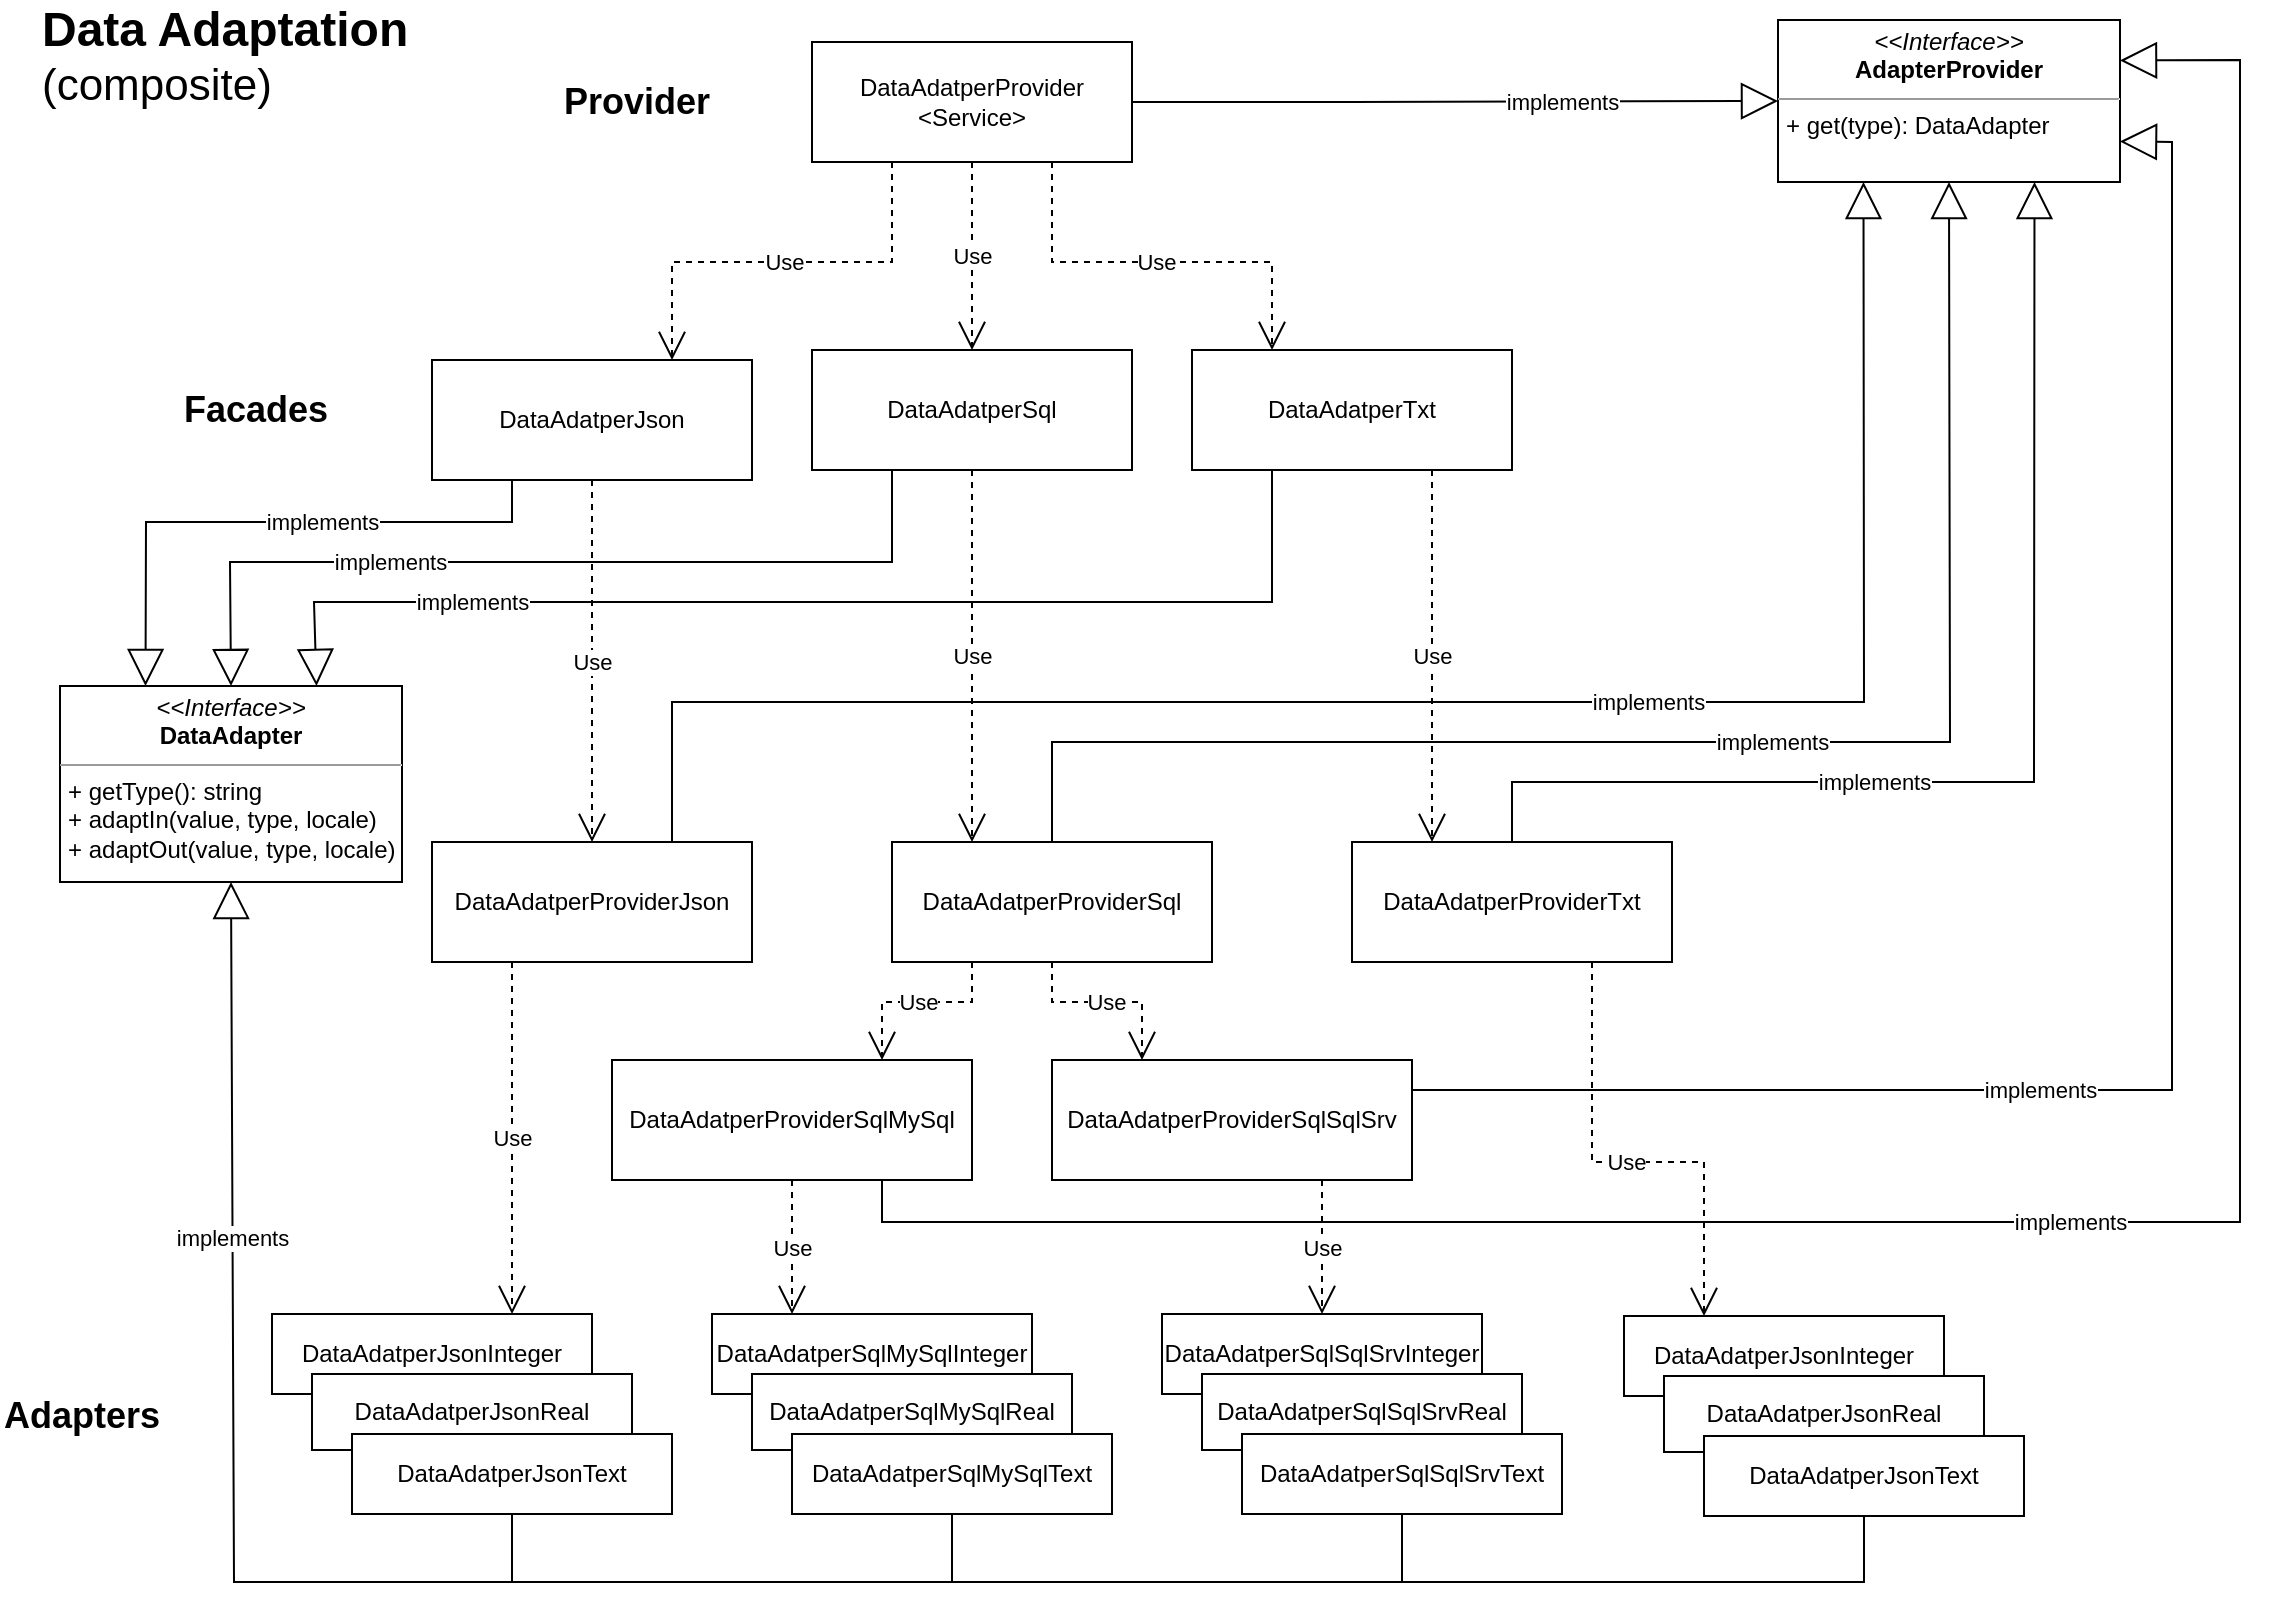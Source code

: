 <mxfile version="16.1.2" type="device"><diagram id="t4sYVoHXDsj1OSPwwUkP" name="Page-1"><mxGraphModel dx="2031" dy="1224" grid="1" gridSize="10" guides="1" tooltips="1" connect="1" arrows="1" fold="1" page="1" pageScale="1" pageWidth="1169" pageHeight="827" math="0" shadow="0"><root><mxCell id="0"/><mxCell id="1" parent="0"/><mxCell id="1OvOWcEj21YEXtbFLeSI-5" value="DataAdatperProvider&lt;br&gt;&amp;lt;Service&amp;gt;" style="rounded=0;whiteSpace=wrap;html=1;" vertex="1" parent="1"><mxGeometry x="426" y="38" width="160" height="60" as="geometry"/></mxCell><mxCell id="1OvOWcEj21YEXtbFLeSI-12" value="implements" style="endArrow=block;endSize=16;endFill=0;html=1;rounded=0;entryX=0;entryY=0.5;entryDx=0;entryDy=0;exitX=1;exitY=0.5;exitDx=0;exitDy=0;" edge="1" parent="1" source="1OvOWcEj21YEXtbFLeSI-5" target="1OvOWcEj21YEXtbFLeSI-80"><mxGeometry x="0.333" width="160" relative="1" as="geometry"><mxPoint x="536" y="268" as="sourcePoint"/><mxPoint x="906.0" y="68" as="targetPoint"/><Array as="points"><mxPoint x="696" y="68"/></Array><mxPoint as="offset"/></mxGeometry></mxCell><mxCell id="1OvOWcEj21YEXtbFLeSI-13" value="DataAdatperJson" style="rounded=0;whiteSpace=wrap;html=1;" vertex="1" parent="1"><mxGeometry x="236" y="197" width="160" height="60" as="geometry"/></mxCell><mxCell id="1OvOWcEj21YEXtbFLeSI-14" value="DataAdatperSql" style="rounded=0;whiteSpace=wrap;html=1;" vertex="1" parent="1"><mxGeometry x="426" y="192" width="160" height="60" as="geometry"/></mxCell><mxCell id="1OvOWcEj21YEXtbFLeSI-15" value="DataAdatperTxt" style="rounded=0;whiteSpace=wrap;html=1;" vertex="1" parent="1"><mxGeometry x="616" y="192" width="160" height="60" as="geometry"/></mxCell><mxCell id="1OvOWcEj21YEXtbFLeSI-16" value="implements" style="endArrow=block;endSize=16;endFill=0;html=1;rounded=0;exitX=0.25;exitY=1;exitDx=0;exitDy=0;entryX=0.25;entryY=0;entryDx=0;entryDy=0;" edge="1" parent="1" source="1OvOWcEj21YEXtbFLeSI-13" target="1OvOWcEj21YEXtbFLeSI-81"><mxGeometry x="-0.187" width="160" relative="1" as="geometry"><mxPoint x="596" y="78" as="sourcePoint"/><mxPoint x="97" y="358" as="targetPoint"/><Array as="points"><mxPoint x="276" y="278"/><mxPoint x="93" y="278"/></Array><mxPoint as="offset"/></mxGeometry></mxCell><mxCell id="1OvOWcEj21YEXtbFLeSI-17" value="implements" style="endArrow=block;endSize=16;endFill=0;html=1;rounded=0;entryX=0.5;entryY=0;entryDx=0;entryDy=0;exitX=0.25;exitY=1;exitDx=0;exitDy=0;" edge="1" parent="1" source="1OvOWcEj21YEXtbFLeSI-14" target="1OvOWcEj21YEXtbFLeSI-81"><mxGeometry x="0.356" width="160" relative="1" as="geometry"><mxPoint x="496" y="278" as="sourcePoint"/><mxPoint x="137" y="358" as="targetPoint"/><Array as="points"><mxPoint x="466" y="298"/><mxPoint x="135" y="298"/></Array><mxPoint as="offset"/></mxGeometry></mxCell><mxCell id="1OvOWcEj21YEXtbFLeSI-18" value="implements" style="endArrow=block;endSize=16;endFill=0;html=1;rounded=0;exitX=0.25;exitY=1;exitDx=0;exitDy=0;entryX=0.75;entryY=0;entryDx=0;entryDy=0;" edge="1" parent="1" source="1OvOWcEj21YEXtbFLeSI-15" target="1OvOWcEj21YEXtbFLeSI-81"><mxGeometry x="0.59" width="160" relative="1" as="geometry"><mxPoint x="296" y="198" as="sourcePoint"/><mxPoint x="177" y="358" as="targetPoint"/><Array as="points"><mxPoint x="656" y="318"/><mxPoint x="177" y="318"/></Array><mxPoint as="offset"/></mxGeometry></mxCell><mxCell id="1OvOWcEj21YEXtbFLeSI-19" value="Use" style="endArrow=open;endSize=12;dashed=1;html=1;rounded=0;exitX=0.75;exitY=1;exitDx=0;exitDy=0;entryX=0.25;entryY=0;entryDx=0;entryDy=0;" edge="1" parent="1" source="1OvOWcEj21YEXtbFLeSI-5" target="1OvOWcEj21YEXtbFLeSI-15"><mxGeometry width="160" relative="1" as="geometry"><mxPoint x="536" y="258" as="sourcePoint"/><mxPoint x="696" y="258" as="targetPoint"/><Array as="points"><mxPoint x="546" y="148"/><mxPoint x="656" y="148"/></Array></mxGeometry></mxCell><mxCell id="1OvOWcEj21YEXtbFLeSI-20" value="Use" style="endArrow=open;endSize=12;dashed=1;html=1;rounded=0;exitX=0.5;exitY=1;exitDx=0;exitDy=0;entryX=0.5;entryY=0;entryDx=0;entryDy=0;" edge="1" parent="1" source="1OvOWcEj21YEXtbFLeSI-5" target="1OvOWcEj21YEXtbFLeSI-14"><mxGeometry width="160" relative="1" as="geometry"><mxPoint x="556" y="108" as="sourcePoint"/><mxPoint x="696" y="207" as="targetPoint"/></mxGeometry></mxCell><mxCell id="1OvOWcEj21YEXtbFLeSI-21" value="Use" style="endArrow=open;endSize=12;dashed=1;html=1;rounded=0;exitX=0.25;exitY=1;exitDx=0;exitDy=0;entryX=0.75;entryY=0;entryDx=0;entryDy=0;" edge="1" parent="1" source="1OvOWcEj21YEXtbFLeSI-5" target="1OvOWcEj21YEXtbFLeSI-13"><mxGeometry width="160" relative="1" as="geometry"><mxPoint x="566" y="118" as="sourcePoint"/><mxPoint x="706" y="217" as="targetPoint"/><Array as="points"><mxPoint x="466" y="148"/><mxPoint x="356" y="148"/></Array></mxGeometry></mxCell><mxCell id="1OvOWcEj21YEXtbFLeSI-22" value="DataAdatperProviderJson" style="rounded=0;whiteSpace=wrap;html=1;" vertex="1" parent="1"><mxGeometry x="236" y="438" width="160" height="60" as="geometry"/></mxCell><mxCell id="1OvOWcEj21YEXtbFLeSI-23" value="DataAdatperProviderSql" style="rounded=0;whiteSpace=wrap;html=1;" vertex="1" parent="1"><mxGeometry x="466" y="438" width="160" height="60" as="geometry"/></mxCell><mxCell id="1OvOWcEj21YEXtbFLeSI-24" value="DataAdatperProviderTxt" style="rounded=0;whiteSpace=wrap;html=1;" vertex="1" parent="1"><mxGeometry x="696" y="438" width="160" height="60" as="geometry"/></mxCell><mxCell id="1OvOWcEj21YEXtbFLeSI-26" value="Use" style="endArrow=open;endSize=12;dashed=1;html=1;rounded=0;exitX=0.5;exitY=1;exitDx=0;exitDy=0;entryX=0.25;entryY=0;entryDx=0;entryDy=0;" edge="1" parent="1" source="1OvOWcEj21YEXtbFLeSI-14" target="1OvOWcEj21YEXtbFLeSI-23"><mxGeometry width="160" relative="1" as="geometry"><mxPoint x="586" y="318" as="sourcePoint"/><mxPoint x="586" y="412" as="targetPoint"/></mxGeometry></mxCell><mxCell id="1OvOWcEj21YEXtbFLeSI-28" value="DataAdatperProviderSqlMySql" style="rounded=0;whiteSpace=wrap;html=1;" vertex="1" parent="1"><mxGeometry x="326" y="547" width="180" height="60" as="geometry"/></mxCell><mxCell id="1OvOWcEj21YEXtbFLeSI-29" value="DataAdatperProviderSqlSqlSrv" style="rounded=0;whiteSpace=wrap;html=1;" vertex="1" parent="1"><mxGeometry x="546" y="547" width="180" height="60" as="geometry"/></mxCell><mxCell id="1OvOWcEj21YEXtbFLeSI-30" value="Use" style="endArrow=open;endSize=12;dashed=1;html=1;rounded=0;exitX=0.75;exitY=1;exitDx=0;exitDy=0;entryX=0.25;entryY=0;entryDx=0;entryDy=0;" edge="1" parent="1" source="1OvOWcEj21YEXtbFLeSI-15" target="1OvOWcEj21YEXtbFLeSI-24"><mxGeometry width="160" relative="1" as="geometry"><mxPoint x="556" y="262" as="sourcePoint"/><mxPoint x="557" y="448" as="targetPoint"/></mxGeometry></mxCell><mxCell id="1OvOWcEj21YEXtbFLeSI-31" value="Use" style="endArrow=open;endSize=12;dashed=1;html=1;rounded=0;exitX=0.5;exitY=1;exitDx=0;exitDy=0;entryX=0.5;entryY=0;entryDx=0;entryDy=0;" edge="1" parent="1" source="1OvOWcEj21YEXtbFLeSI-13" target="1OvOWcEj21YEXtbFLeSI-22"><mxGeometry width="160" relative="1" as="geometry"><mxPoint x="746" y="262" as="sourcePoint"/><mxPoint x="796" y="448" as="targetPoint"/></mxGeometry></mxCell><mxCell id="1OvOWcEj21YEXtbFLeSI-32" value="&lt;font&gt;&lt;b style=&quot;font-size: 24px&quot;&gt;Data Adaptation&lt;/b&gt;&lt;br&gt;&lt;font style=&quot;font-size: 22px&quot;&gt;(composite)&lt;/font&gt;&lt;br&gt;&lt;/font&gt;" style="text;html=1;strokeColor=none;fillColor=none;align=left;verticalAlign=middle;whiteSpace=wrap;rounded=0;" vertex="1" parent="1"><mxGeometry x="39" y="30" width="220" height="30" as="geometry"/></mxCell><mxCell id="1OvOWcEj21YEXtbFLeSI-33" value="implements" style="endArrow=block;endSize=16;endFill=0;html=1;rounded=0;entryX=0.25;entryY=1;entryDx=0;entryDy=0;exitX=0.75;exitY=0;exitDx=0;exitDy=0;" edge="1" parent="1" source="1OvOWcEj21YEXtbFLeSI-22" target="1OvOWcEj21YEXtbFLeSI-80"><mxGeometry x="0.204" width="160" relative="1" as="geometry"><mxPoint x="346" y="398" as="sourcePoint"/><mxPoint x="946.0" y="98" as="targetPoint"/><Array as="points"><mxPoint x="356" y="368"/><mxPoint x="952" y="368"/></Array><mxPoint as="offset"/></mxGeometry></mxCell><mxCell id="1OvOWcEj21YEXtbFLeSI-34" value="implements" style="endArrow=block;endSize=16;endFill=0;html=1;rounded=0;entryX=0.5;entryY=1;entryDx=0;entryDy=0;exitX=0.5;exitY=0;exitDx=0;exitDy=0;" edge="1" parent="1" source="1OvOWcEj21YEXtbFLeSI-23" target="1OvOWcEj21YEXtbFLeSI-80"><mxGeometry x="0.051" width="160" relative="1" as="geometry"><mxPoint x="366" y="448" as="sourcePoint"/><mxPoint x="986.0" y="98" as="targetPoint"/><Array as="points"><mxPoint x="546" y="388"/><mxPoint x="995" y="388"/></Array><mxPoint as="offset"/></mxGeometry></mxCell><mxCell id="1OvOWcEj21YEXtbFLeSI-35" value="implements" style="endArrow=block;endSize=16;endFill=0;html=1;rounded=0;exitX=0.5;exitY=0;exitDx=0;exitDy=0;entryX=0.75;entryY=1;entryDx=0;entryDy=0;" edge="1" parent="1" source="1OvOWcEj21YEXtbFLeSI-24" target="1OvOWcEj21YEXtbFLeSI-80"><mxGeometry x="-0.288" width="160" relative="1" as="geometry"><mxPoint x="556" y="448" as="sourcePoint"/><mxPoint x="1037" y="160" as="targetPoint"/><Array as="points"><mxPoint x="776" y="408"/><mxPoint x="1037" y="408"/></Array><mxPoint as="offset"/></mxGeometry></mxCell><mxCell id="1OvOWcEj21YEXtbFLeSI-39" value="Use" style="endArrow=open;endSize=12;dashed=1;html=1;rounded=0;exitX=0.25;exitY=1;exitDx=0;exitDy=0;entryX=0.75;entryY=0;entryDx=0;entryDy=0;" edge="1" parent="1" source="1OvOWcEj21YEXtbFLeSI-22" target="1OvOWcEj21YEXtbFLeSI-36"><mxGeometry width="160" relative="1" as="geometry"><mxPoint x="326" y="267" as="sourcePoint"/><mxPoint x="326" y="448" as="targetPoint"/></mxGeometry></mxCell><mxCell id="1OvOWcEj21YEXtbFLeSI-40" value="Use" style="endArrow=open;endSize=12;dashed=1;html=1;rounded=0;exitX=0.25;exitY=1;exitDx=0;exitDy=0;entryX=0.75;entryY=0;entryDx=0;entryDy=0;" edge="1" parent="1" source="1OvOWcEj21YEXtbFLeSI-23" target="1OvOWcEj21YEXtbFLeSI-28"><mxGeometry width="160" relative="1" as="geometry"><mxPoint x="516" y="262" as="sourcePoint"/><mxPoint x="516" y="448" as="targetPoint"/><Array as="points"><mxPoint x="506" y="518"/><mxPoint x="461" y="518"/></Array></mxGeometry></mxCell><mxCell id="1OvOWcEj21YEXtbFLeSI-41" value="Use" style="endArrow=open;endSize=12;dashed=1;html=1;rounded=0;exitX=0.5;exitY=1;exitDx=0;exitDy=0;entryX=0.25;entryY=0;entryDx=0;entryDy=0;" edge="1" parent="1" source="1OvOWcEj21YEXtbFLeSI-23" target="1OvOWcEj21YEXtbFLeSI-29"><mxGeometry width="160" relative="1" as="geometry"><mxPoint x="516" y="508" as="sourcePoint"/><mxPoint x="466" y="557" as="targetPoint"/><Array as="points"><mxPoint x="546" y="518"/><mxPoint x="591" y="518"/></Array></mxGeometry></mxCell><mxCell id="1OvOWcEj21YEXtbFLeSI-44" value="implements" style="endArrow=block;endSize=16;endFill=0;html=1;rounded=0;entryX=1;entryY=0.75;entryDx=0;entryDy=0;exitX=1;exitY=0.25;exitDx=0;exitDy=0;" edge="1" parent="1" source="1OvOWcEj21YEXtbFLeSI-29" target="1OvOWcEj21YEXtbFLeSI-80"><mxGeometry x="-0.288" width="160" relative="1" as="geometry"><mxPoint x="786" y="448" as="sourcePoint"/><mxPoint x="1066.0" y="83" as="targetPoint"/><Array as="points"><mxPoint x="1106" y="562"/><mxPoint x="1106" y="88"/></Array><mxPoint as="offset"/></mxGeometry></mxCell><mxCell id="1OvOWcEj21YEXtbFLeSI-55" value="" style="group" vertex="1" connectable="0" parent="1"><mxGeometry x="832" y="675" width="200" height="100" as="geometry"/></mxCell><mxCell id="1OvOWcEj21YEXtbFLeSI-52" value="DataAdatperJsonInteger" style="rounded=0;whiteSpace=wrap;html=1;" vertex="1" parent="1OvOWcEj21YEXtbFLeSI-55"><mxGeometry width="160" height="40" as="geometry"/></mxCell><mxCell id="1OvOWcEj21YEXtbFLeSI-53" value="DataAdatperJsonReal" style="rounded=0;whiteSpace=wrap;html=1;" vertex="1" parent="1OvOWcEj21YEXtbFLeSI-55"><mxGeometry x="20" y="30" width="160" height="38" as="geometry"/></mxCell><mxCell id="1OvOWcEj21YEXtbFLeSI-54" value="DataAdatperJsonText" style="rounded=0;whiteSpace=wrap;html=1;" vertex="1" parent="1OvOWcEj21YEXtbFLeSI-55"><mxGeometry x="40" y="60" width="160" height="40" as="geometry"/></mxCell><mxCell id="1OvOWcEj21YEXtbFLeSI-56" value="" style="group" vertex="1" connectable="0" parent="1"><mxGeometry x="156" y="674" width="200" height="100" as="geometry"/></mxCell><mxCell id="1OvOWcEj21YEXtbFLeSI-36" value="DataAdatperJsonInteger" style="rounded=0;whiteSpace=wrap;html=1;" vertex="1" parent="1OvOWcEj21YEXtbFLeSI-56"><mxGeometry width="160" height="40" as="geometry"/></mxCell><mxCell id="1OvOWcEj21YEXtbFLeSI-37" value="DataAdatperJsonReal" style="rounded=0;whiteSpace=wrap;html=1;" vertex="1" parent="1OvOWcEj21YEXtbFLeSI-56"><mxGeometry x="20" y="30" width="160" height="38" as="geometry"/></mxCell><mxCell id="1OvOWcEj21YEXtbFLeSI-38" value="DataAdatperJsonText" style="rounded=0;whiteSpace=wrap;html=1;" vertex="1" parent="1OvOWcEj21YEXtbFLeSI-56"><mxGeometry x="40" y="60" width="160" height="40" as="geometry"/></mxCell><mxCell id="1OvOWcEj21YEXtbFLeSI-57" value="" style="group" vertex="1" connectable="0" parent="1"><mxGeometry x="376" y="674" width="200" height="100" as="geometry"/></mxCell><mxCell id="1OvOWcEj21YEXtbFLeSI-46" value="DataAdatperSqlMySqlInteger" style="rounded=0;whiteSpace=wrap;html=1;" vertex="1" parent="1OvOWcEj21YEXtbFLeSI-57"><mxGeometry width="160" height="40" as="geometry"/></mxCell><mxCell id="1OvOWcEj21YEXtbFLeSI-47" value="DataAdatperSqlMySqlReal" style="rounded=0;whiteSpace=wrap;html=1;" vertex="1" parent="1OvOWcEj21YEXtbFLeSI-57"><mxGeometry x="20" y="30" width="160" height="38" as="geometry"/></mxCell><mxCell id="1OvOWcEj21YEXtbFLeSI-48" value="DataAdatperSqlMySqlText" style="rounded=0;whiteSpace=wrap;html=1;" vertex="1" parent="1OvOWcEj21YEXtbFLeSI-57"><mxGeometry x="40" y="60" width="160" height="40" as="geometry"/></mxCell><mxCell id="1OvOWcEj21YEXtbFLeSI-58" value="" style="group" vertex="1" connectable="0" parent="1"><mxGeometry x="601" y="674" width="200" height="100" as="geometry"/></mxCell><mxCell id="1OvOWcEj21YEXtbFLeSI-49" value="DataAdatperSqlSqlSrvInteger" style="rounded=0;whiteSpace=wrap;html=1;" vertex="1" parent="1OvOWcEj21YEXtbFLeSI-58"><mxGeometry width="160" height="40" as="geometry"/></mxCell><mxCell id="1OvOWcEj21YEXtbFLeSI-50" value="DataAdatperSqlSqlSrvReal" style="rounded=0;whiteSpace=wrap;html=1;" vertex="1" parent="1OvOWcEj21YEXtbFLeSI-58"><mxGeometry x="20" y="30" width="160" height="38" as="geometry"/></mxCell><mxCell id="1OvOWcEj21YEXtbFLeSI-51" value="DataAdatperSqlSqlSrvText" style="rounded=0;whiteSpace=wrap;html=1;" vertex="1" parent="1OvOWcEj21YEXtbFLeSI-58"><mxGeometry x="40" y="60" width="160" height="40" as="geometry"/></mxCell><mxCell id="1OvOWcEj21YEXtbFLeSI-59" value="implements" style="endArrow=block;endSize=16;endFill=0;html=1;rounded=0;entryX=1;entryY=0.25;entryDx=0;entryDy=0;exitX=0.75;exitY=1;exitDx=0;exitDy=0;" edge="1" parent="1" source="1OvOWcEj21YEXtbFLeSI-28" target="1OvOWcEj21YEXtbFLeSI-80"><mxGeometry x="-0.083" width="160" relative="1" as="geometry"><mxPoint x="736" y="572" as="sourcePoint"/><mxPoint x="1066.0" y="53" as="targetPoint"/><Array as="points"><mxPoint x="461" y="628"/><mxPoint x="1140" y="628"/><mxPoint x="1140" y="47"/></Array><mxPoint as="offset"/></mxGeometry></mxCell><mxCell id="1OvOWcEj21YEXtbFLeSI-60" value="Use" style="endArrow=open;endSize=12;dashed=1;html=1;rounded=0;exitX=0.75;exitY=1;exitDx=0;exitDy=0;entryX=0.25;entryY=0;entryDx=0;entryDy=0;" edge="1" parent="1" source="1OvOWcEj21YEXtbFLeSI-24" target="1OvOWcEj21YEXtbFLeSI-52"><mxGeometry width="160" relative="1" as="geometry"><mxPoint x="286" y="508" as="sourcePoint"/><mxPoint x="286" y="668" as="targetPoint"/><Array as="points"><mxPoint x="816" y="598"/><mxPoint x="872" y="598"/></Array></mxGeometry></mxCell><mxCell id="1OvOWcEj21YEXtbFLeSI-61" value="Use" style="endArrow=open;endSize=12;dashed=1;html=1;rounded=0;exitX=0.5;exitY=1;exitDx=0;exitDy=0;entryX=0.25;entryY=0;entryDx=0;entryDy=0;" edge="1" parent="1" source="1OvOWcEj21YEXtbFLeSI-28" target="1OvOWcEj21YEXtbFLeSI-46"><mxGeometry width="160" relative="1" as="geometry"><mxPoint x="286" y="508" as="sourcePoint"/><mxPoint x="286" y="668" as="targetPoint"/></mxGeometry></mxCell><mxCell id="1OvOWcEj21YEXtbFLeSI-62" value="Use" style="endArrow=open;endSize=12;dashed=1;html=1;rounded=0;exitX=0.75;exitY=1;exitDx=0;exitDy=0;entryX=0.5;entryY=0;entryDx=0;entryDy=0;" edge="1" parent="1" source="1OvOWcEj21YEXtbFLeSI-29" target="1OvOWcEj21YEXtbFLeSI-49"><mxGeometry width="160" relative="1" as="geometry"><mxPoint x="426" y="617" as="sourcePoint"/><mxPoint x="656" y="668" as="targetPoint"/></mxGeometry></mxCell><mxCell id="1OvOWcEj21YEXtbFLeSI-63" value="implements" style="endArrow=block;endSize=16;endFill=0;html=1;rounded=0;exitX=0.5;exitY=1;exitDx=0;exitDy=0;entryX=0.5;entryY=1;entryDx=0;entryDy=0;" edge="1" parent="1" source="1OvOWcEj21YEXtbFLeSI-54" target="1OvOWcEj21YEXtbFLeSI-81"><mxGeometry x="0.703" width="160" relative="1" as="geometry"><mxPoint x="286" y="267" as="sourcePoint"/><mxPoint x="137" y="418" as="targetPoint"/><Array as="points"><mxPoint x="952" y="808"/><mxPoint x="137" y="808"/></Array><mxPoint as="offset"/></mxGeometry></mxCell><mxCell id="1OvOWcEj21YEXtbFLeSI-64" value="" style="endArrow=none;html=1;rounded=0;fontSize=24;exitX=0.5;exitY=1;exitDx=0;exitDy=0;" edge="1" parent="1" source="1OvOWcEj21YEXtbFLeSI-38"><mxGeometry width="50" height="50" relative="1" as="geometry"><mxPoint x="537" y="508" as="sourcePoint"/><mxPoint x="276" y="808" as="targetPoint"/></mxGeometry></mxCell><mxCell id="1OvOWcEj21YEXtbFLeSI-65" value="" style="endArrow=none;html=1;rounded=0;fontSize=24;exitX=0.5;exitY=1;exitDx=0;exitDy=0;" edge="1" parent="1" source="1OvOWcEj21YEXtbFLeSI-48"><mxGeometry width="50" height="50" relative="1" as="geometry"><mxPoint x="286" y="784" as="sourcePoint"/><mxPoint x="496" y="808" as="targetPoint"/></mxGeometry></mxCell><mxCell id="1OvOWcEj21YEXtbFLeSI-66" value="" style="endArrow=none;html=1;rounded=0;fontSize=24;exitX=0.5;exitY=1;exitDx=0;exitDy=0;" edge="1" parent="1" source="1OvOWcEj21YEXtbFLeSI-51"><mxGeometry width="50" height="50" relative="1" as="geometry"><mxPoint x="296" y="794" as="sourcePoint"/><mxPoint x="721" y="808" as="targetPoint"/></mxGeometry></mxCell><mxCell id="1OvOWcEj21YEXtbFLeSI-67" value="&lt;b&gt;&lt;font style=&quot;font-size: 18px&quot;&gt;Facades&lt;/font&gt;&lt;/b&gt;" style="text;html=1;strokeColor=none;fillColor=none;align=left;verticalAlign=middle;whiteSpace=wrap;rounded=0;" vertex="1" parent="1"><mxGeometry x="110" y="207" width="104" height="30" as="geometry"/></mxCell><mxCell id="1OvOWcEj21YEXtbFLeSI-68" value="&lt;b&gt;&lt;font style=&quot;font-size: 18px&quot;&gt;Provider&lt;/font&gt;&lt;/b&gt;" style="text;html=1;strokeColor=none;fillColor=none;align=left;verticalAlign=middle;whiteSpace=wrap;rounded=0;" vertex="1" parent="1"><mxGeometry x="300" y="53" width="110" height="30" as="geometry"/></mxCell><mxCell id="1OvOWcEj21YEXtbFLeSI-69" value="&lt;b&gt;&lt;font style=&quot;font-size: 18px&quot;&gt;Adapters&lt;/font&gt;&lt;/b&gt;" style="text;html=1;strokeColor=none;fillColor=none;align=left;verticalAlign=middle;whiteSpace=wrap;rounded=0;" vertex="1" parent="1"><mxGeometry x="20" y="710" width="104" height="30" as="geometry"/></mxCell><mxCell id="1OvOWcEj21YEXtbFLeSI-80" value="&lt;p style=&quot;margin: 0px ; margin-top: 4px ; text-align: center&quot;&gt;&lt;i&gt;&amp;lt;&amp;lt;Interface&amp;gt;&amp;gt;&lt;/i&gt;&lt;br&gt;&lt;b&gt;AdapterProvider&lt;/b&gt;&lt;/p&gt;&lt;hr size=&quot;1&quot;&gt;&lt;p style=&quot;margin: 0px ; margin-left: 4px&quot;&gt;+ get(type): DataAdapter&lt;br&gt;&lt;/p&gt;" style="verticalAlign=top;align=left;overflow=fill;fontSize=12;fontFamily=Helvetica;html=1;" vertex="1" parent="1"><mxGeometry x="909" y="27" width="171" height="81" as="geometry"/></mxCell><mxCell id="1OvOWcEj21YEXtbFLeSI-81" value="&lt;p style=&quot;margin: 0px ; margin-top: 4px ; text-align: center&quot;&gt;&lt;i&gt;&amp;lt;&amp;lt;Interface&amp;gt;&amp;gt;&lt;/i&gt;&lt;br&gt;&lt;b&gt;DataAdapter&lt;/b&gt;&lt;/p&gt;&lt;hr size=&quot;1&quot;&gt;&lt;p style=&quot;margin: 0px ; margin-left: 4px&quot;&gt;+ getType(): string&lt;br&gt;+ adaptIn(value, type, locale)&lt;/p&gt;&lt;p style=&quot;margin: 0px ; margin-left: 4px&quot;&gt;+ adaptOut(value, type, locale)&lt;/p&gt;" style="verticalAlign=top;align=left;overflow=fill;fontSize=12;fontFamily=Helvetica;html=1;" vertex="1" parent="1"><mxGeometry x="50" y="360" width="171" height="98" as="geometry"/></mxCell></root></mxGraphModel></diagram></mxfile>